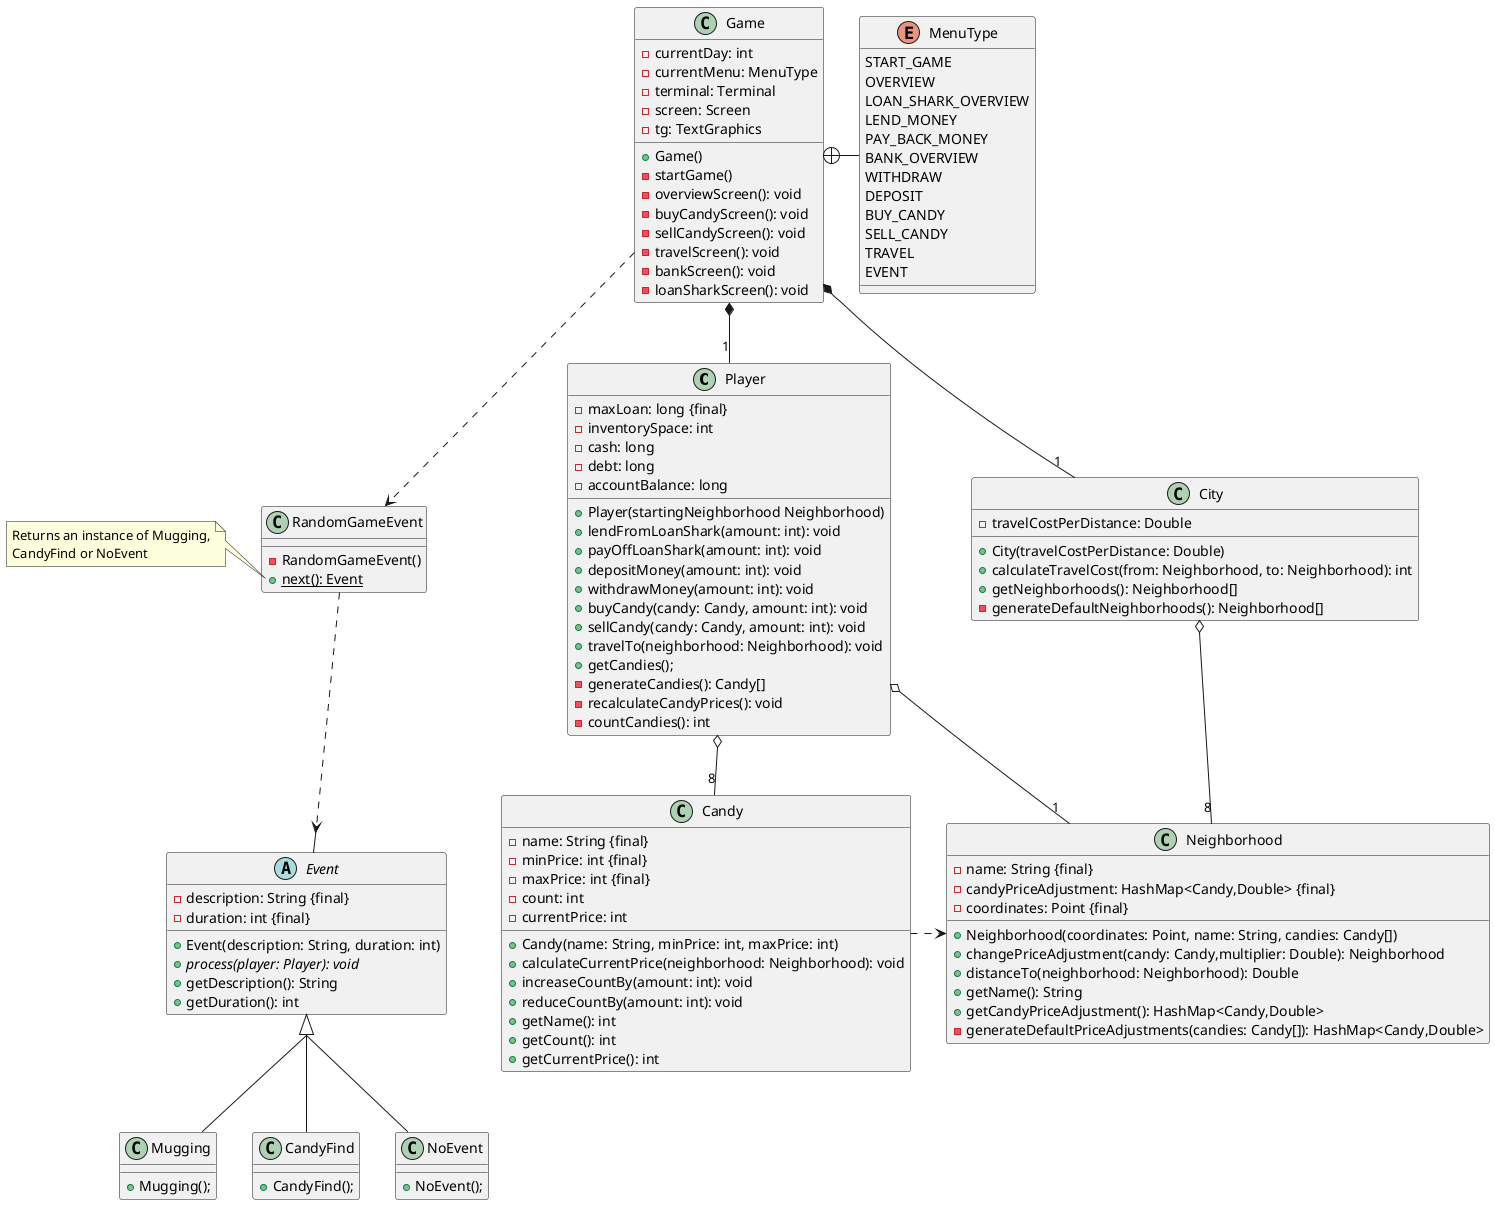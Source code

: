 @startuml
'https://plantuml.com/class-diagram
skinparam groupInheritance 2

class Player{
    -maxLoan: long {final}
    -inventorySpace: int
    -cash: long
    -debt: long
    -accountBalance: long
    +Player(startingNeighborhood Neighborhood)
    +lendFromLoanShark(amount: int): void
    +payOffLoanShark(amount: int): void
    +depositMoney(amount: int): void
    +withdrawMoney(amount: int): void
    +buyCandy(candy: Candy, amount: int): void
    +sellCandy(candy: Candy, amount: int): void
    +travelTo(neighborhood: Neighborhood): void
    +getCandies();
    -generateCandies(): Candy[]
    -recalculateCandyPrices(): void
    -countCandies(): int
}

enum MenuType{
    START_GAME
    OVERVIEW
    LOAN_SHARK_OVERVIEW
    LEND_MONEY
    PAY_BACK_MONEY
    BANK_OVERVIEW
    WITHDRAW
    DEPOSIT
    BUY_CANDY
    SELL_CANDY
    TRAVEL
    EVENT
}

class Game{
    -currentDay: int
    -currentMenu: MenuType
    -terminal: Terminal
    -screen: Screen
    -tg: TextGraphics

    +Game()
    -startGame()
    -overviewScreen(): void
    -buyCandyScreen(): void
    -sellCandyScreen(): void
    -travelScreen(): void
    -bankScreen(): void
    -loanSharkScreen(): void
}

class Candy{
    -name: String {final}
    -minPrice: int {final}
    -maxPrice: int {final}
    -count: int
    -currentPrice: int

    +Candy(name: String, minPrice: int, maxPrice: int)
    +calculateCurrentPrice(neighborhood: Neighborhood): void
    +increaseCountBy(amount: int): void
    +reduceCountBy(amount: int): void
    +getName(): int
    +getCount(): int
    +getCurrentPrice(): int
}

abstract class Event{
    -description: String {final}
    -duration: int {final}

    +Event(description: String, duration: int)
    +process(player: Player): void {abstract}
    +getDescription(): String
    +getDuration(): int
}

class Mugging{
    +Mugging();
}
class CandyFind{
    +CandyFind();
}
class NoEvent{
    +NoEvent();
}


class City{
    -travelCostPerDistance: Double

    +City(travelCostPerDistance: Double)
    +calculateTravelCost(from: Neighborhood, to: Neighborhood): int
    +getNeighborhoods(): Neighborhood[]
    -generateDefaultNeighborhoods(): Neighborhood[]
}

class Neighborhood{
    -name: String {final}
    -candyPriceAdjustment: HashMap<Candy,Double> {final}
    -coordinates: Point {final}

    +Neighborhood(coordinates: Point, name: String, candies: Candy[])
    +changePriceAdjustment(candy: Candy,multiplier: Double): Neighborhood
    +distanceTo(neighborhood: Neighborhood): Double
    +getName(): String
    +getCandyPriceAdjustment(): HashMap<Candy,Double>
    -generateDefaultPriceAdjustments(candies: Candy[]): HashMap<Candy,Double>
}


class RandomGameEvent{
    -RandomGameEvent()
    +next(): Event {static}
}
note left of RandomGameEvent::next
    Returns an instance of Mugging,
    CandyFind or NoEvent
end note

City o-- "8" Neighborhood

Player o-- "8" Candy

Game *- "1" Player
Game *-- "1" City
Game ..> RandomGameEvent
RandomGameEvent ..> Event
Candy .> Neighborhood
Player o-- "1" Neighborhood
Event <|-- Mugging
Event <|-- CandyFind
Event <|-- NoEvent
Game +- MenuType



@enduml